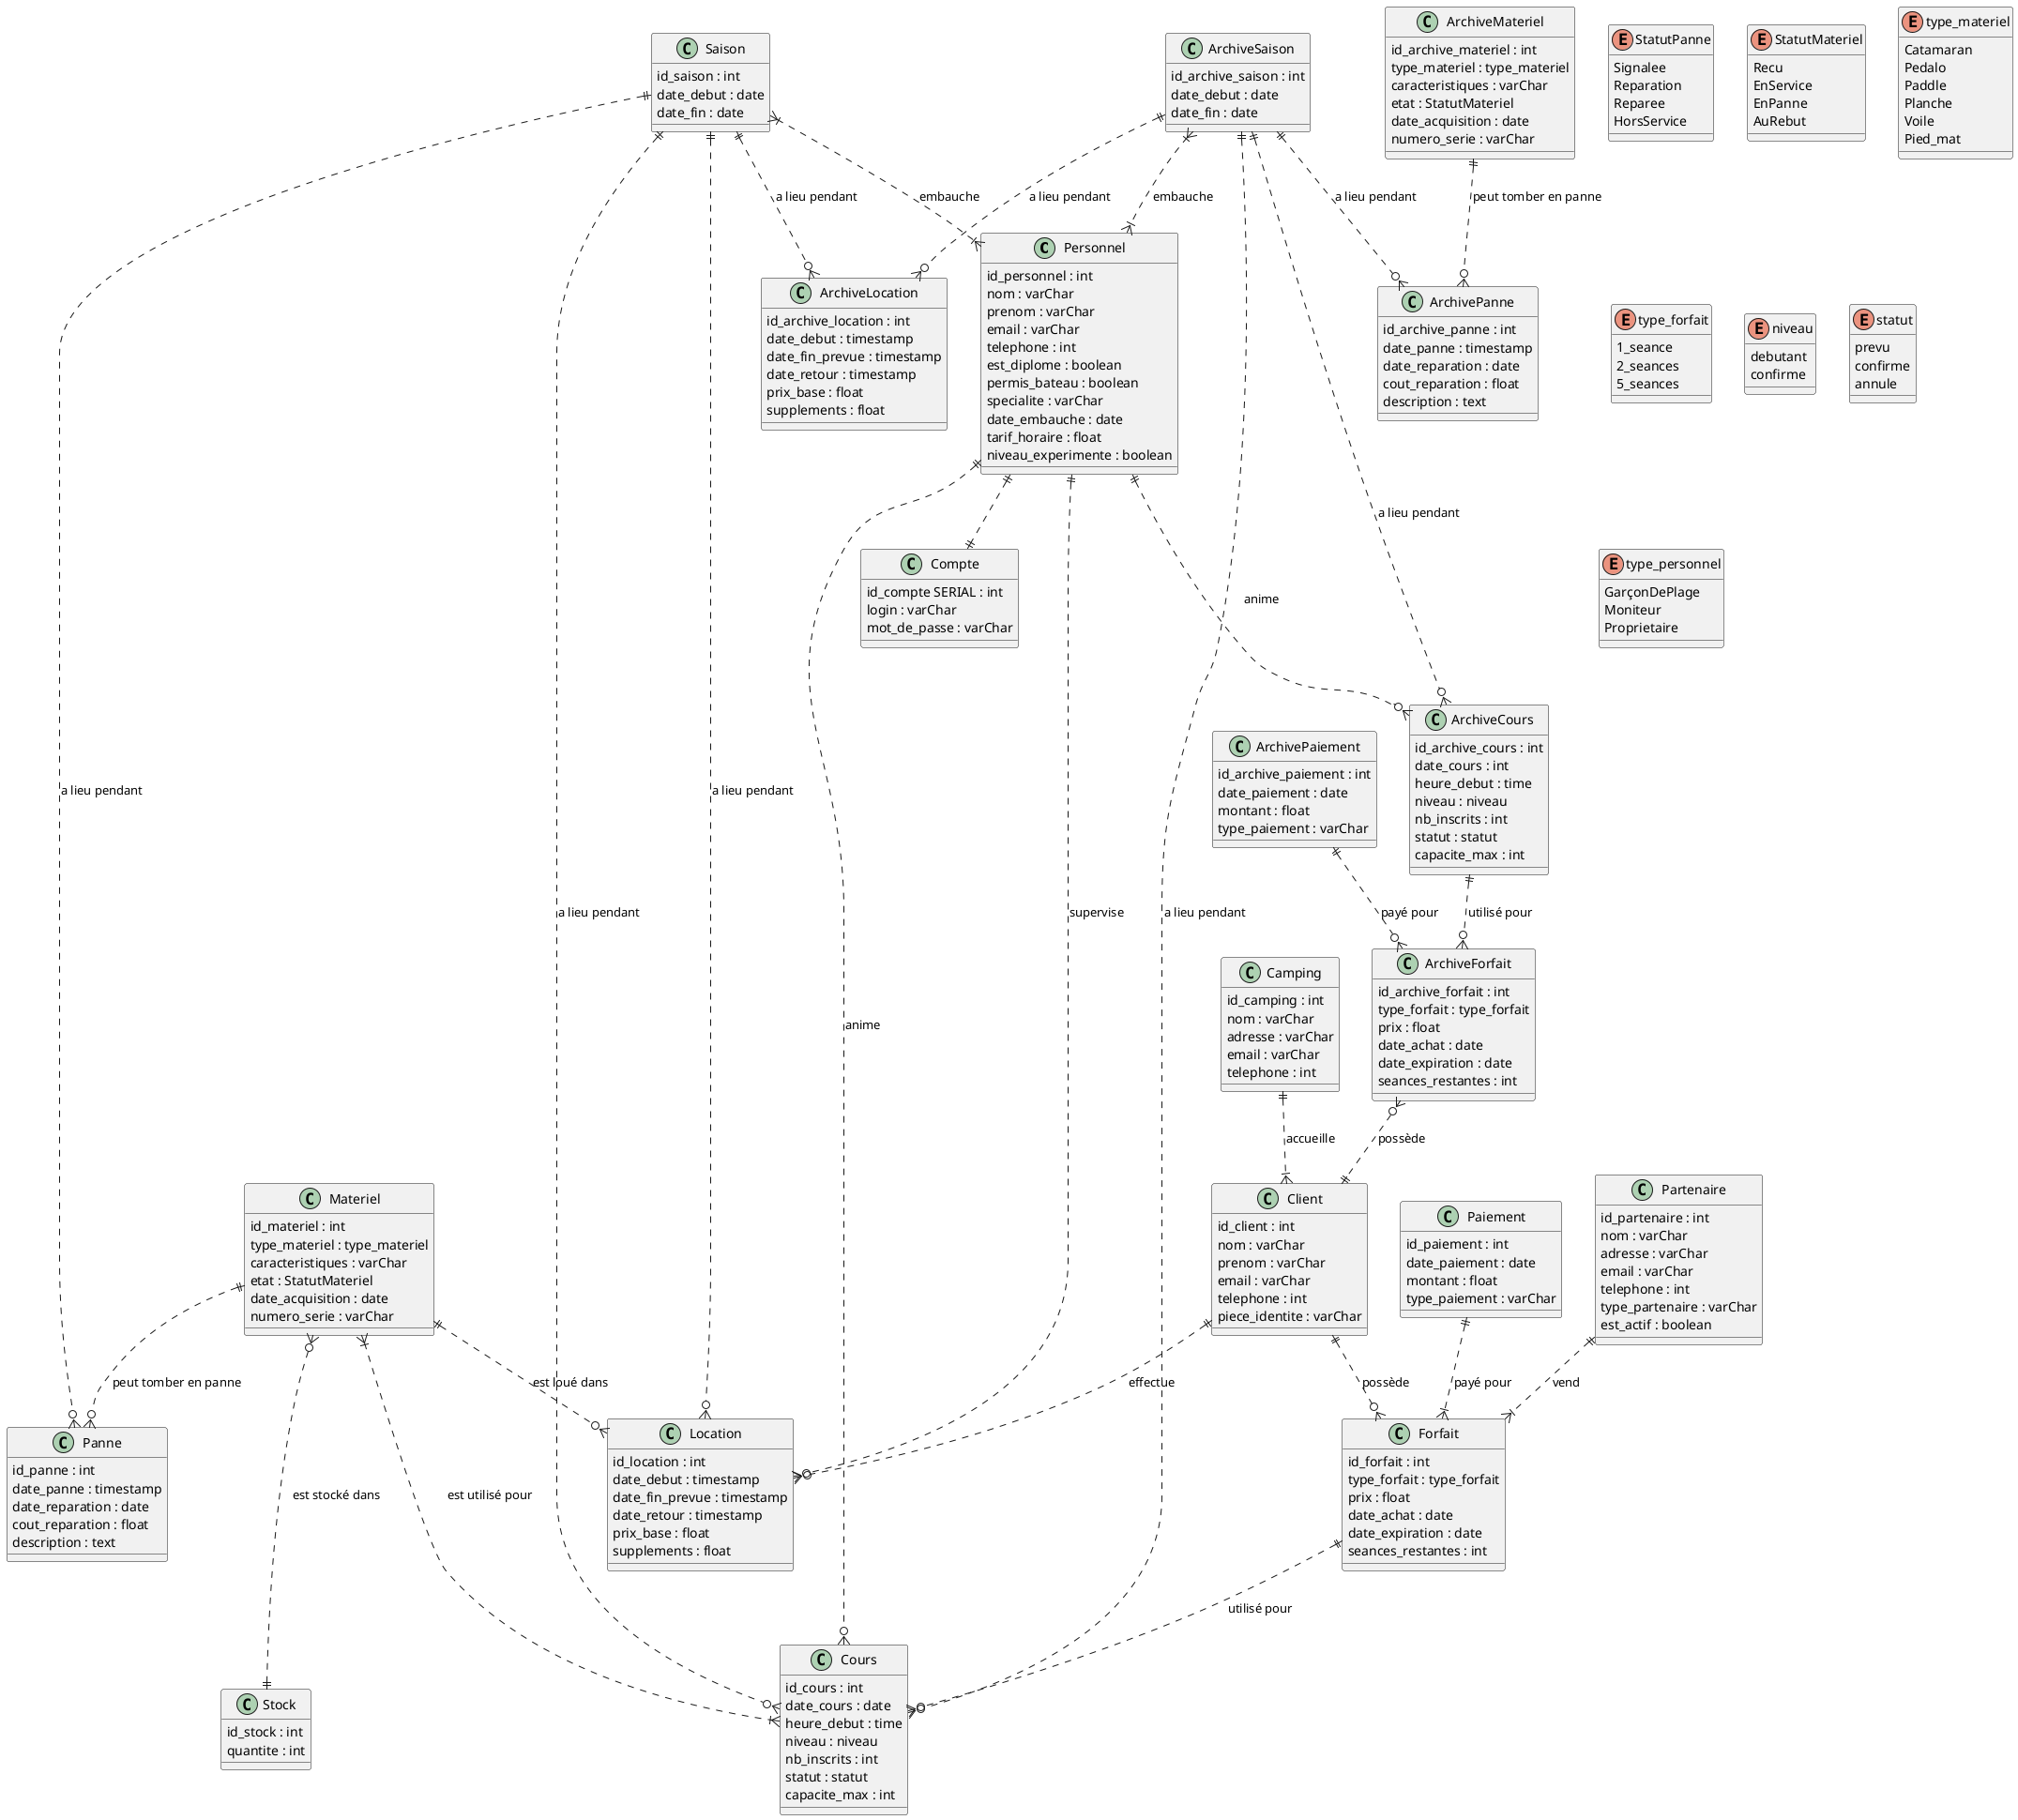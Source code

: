 @startuml
    class Personnel {
        id_personnel : int
        nom : varChar
        prenom : varChar
        email : varChar
        telephone : int
        est_diplome : boolean
        permis_bateau : boolean
        specialite : varChar
        date_embauche : date
        tarif_horaire : float
        niveau_experimente : boolean
    }

    class Saison {
        id_saison : int
        date_debut : date
        date_fin : date
    }

    class ArchiveSaison {
        id_archive_saison : int
        date_debut : date
        date_fin : date
    }

    class Client {
        id_client : int
        nom : varChar
        prenom : varChar
        email : varChar
        telephone : int
        piece_identite : varChar
    }

    class Materiel {
        id_materiel : int
        type_materiel : type_materiel
        caracteristiques : varChar
        etat : StatutMateriel
        date_acquisition : date
        numero_serie : varChar
    }

    class ArchiveMateriel {
        id_archive_materiel : int
        type_materiel : type_materiel
        caracteristiques : varChar
        etat : StatutMateriel
        date_acquisition : date
        numero_serie : varChar
    }

    class Forfait {
        id_forfait : int
        type_forfait : type_forfait
        prix : float
        date_achat : date
        date_expiration : date
        seances_restantes : int
    }

    class ArchiveForfait {
        id_archive_forfait : int
        type_forfait : type_forfait
        prix : float
        date_achat : date
        date_expiration : date
        seances_restantes : int
    }

    class Partenaire {
        id_partenaire : int
        nom : varChar
        adresse : varChar
        email : varChar
        telephone : int
        type_partenaire : varChar
        est_actif : boolean
    }

    class Camping {
        id_camping : int
        nom : varChar
        adresse : varChar
        email : varChar
        telephone : int
    }

    class Cours {
        id_cours : int
        date_cours : date
        heure_debut : time
        niveau : niveau
        nb_inscrits : int
        statut : statut
        capacite_max : int
    }

    class ArchiveCours {
        id_archive_cours : int
        date_cours : int
        heure_debut : time
        niveau : niveau
        nb_inscrits : int
        statut : statut
        capacite_max : int
    }

    class Location {
        id_location : int
        date_debut : timestamp
        date_fin_prevue : timestamp
        date_retour : timestamp
        prix_base : float
        supplements : float
    }

    class ArchiveLocation {
        id_archive_location : int
        date_debut : timestamp
        date_fin_prevue : timestamp
        date_retour : timestamp
        prix_base : float
        supplements : float
    }

    class Panne {
        id_panne : int
        date_panne : timestamp
        date_reparation : date
        cout_reparation : float
        description : text
    }

    class ArchivePanne {
        id_archive_panne : int 
        date_panne : timestamp
        date_reparation : date
        cout_reparation : float
        description : text
    }

    class Stock {
        id_stock : int
        quantite : int
    }

    class Paiement {
        id_paiement : int
        date_paiement : date
        montant : float
        type_paiement : varChar
    }

    class ArchivePaiement {
        id_archive_paiement : int
        date_paiement : date
        montant : float
        type_paiement : varChar
    }

    class Compte {
	    id_compte SERIAL : int
	    login : varChar
	    mot_de_passe : varChar
    }

    enum StatutPanne {
        Signalee
        Reparation
        Reparee
        HorsService
    }

    enum StatutMateriel {
        Recu
        EnService
        EnPanne
        AuRebut
    }

    enum type_materiel {
        Catamaran
        Pedalo
        Paddle
        Planche
        Voile
        Pied_mat
    }
	
    enum type_forfait {
        1_seance
        2_seances
        5_seances
    }
	
    enum niveau {
        debutant
        confirme
    }

    enum statut {
        prevu
        confirme
        annule
    }

    enum type_personnel {
        GarçonDePlage
        Moniteur
        Proprietaire
    }
	

    Client ||..o{ Forfait: possède
    Client ||..o{ Location: effectue
    Personnel ||..o{ Cours: anime
    Materiel ||..o{ Location: est loué dans
    Forfait ||..o{ Cours: utilisé pour
    Personnel ||..o{ Location: supervise
    Materiel ||..o{ Panne: peut tomber en panne
    ArchiveMateriel ||..o{ ArchivePanne: peut tomber en panne
    Materiel }o...|| Stock: est stocké dans
    ArchiveCours ||..o{ ArchiveForfait: utilisé pour
    Personnel ||...o{ ArchiveCours : anime
    ArchiveForfait }o..|| Client: possède
    Partenaire ||..|{ Forfait: vend
    Camping ||..|{ Client: accueille
    Materiel }|.|{ Cours: est utilisé pour
    Paiement ||..|{ Forfait: payé pour
    Saison }|..|{ Personnel: embauche
    Saison ||..o{ Cours: a lieu pendant
    Saison ||..o{ Location: a lieu pendant
    Saison ||..o{ Panne: a lieu pendant
    Saison ||..o{ ArchiveLocation: a lieu pendant
    ArchiveSaison }|..|{ Personnel: embauche
    ArchiveSaison ||..o{ Cours: a lieu pendant
    ArchiveSaison ||..o{ ArchivePanne: a lieu pendant
    ArchiveSaison ||..o{ ArchiveCours: a lieu pendant
    ArchiveSaison ||..o{ ArchiveLocation: a lieu pendant
    ArchivePaiement ||..o{ ArchiveForfait: payé pour
    Personnel ||..|| Compte 

@enduml
